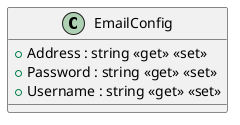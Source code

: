 @startuml
class EmailConfig {
    + Address : string <<get>> <<set>>
    + Password : string <<get>> <<set>>
    + Username : string <<get>> <<set>>
}
@enduml
